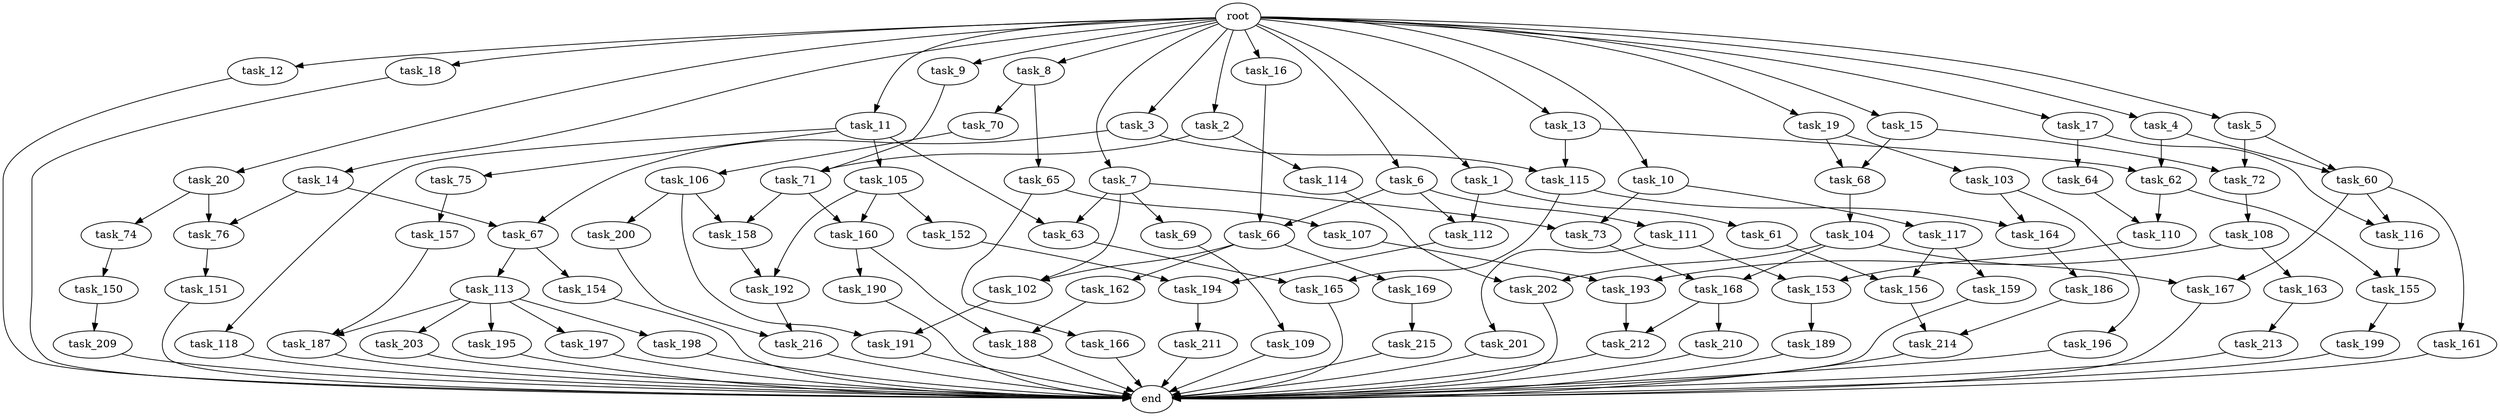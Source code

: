 digraph G {
  root [size="0.000000"];
  task_1 [size="10.240000"];
  task_2 [size="10.240000"];
  task_3 [size="10.240000"];
  task_4 [size="10.240000"];
  task_5 [size="10.240000"];
  task_6 [size="10.240000"];
  task_7 [size="10.240000"];
  task_8 [size="10.240000"];
  task_9 [size="10.240000"];
  task_10 [size="10.240000"];
  task_11 [size="10.240000"];
  task_12 [size="10.240000"];
  task_13 [size="10.240000"];
  task_14 [size="10.240000"];
  task_15 [size="10.240000"];
  task_16 [size="10.240000"];
  task_17 [size="10.240000"];
  task_18 [size="10.240000"];
  task_19 [size="10.240000"];
  task_20 [size="10.240000"];
  task_60 [size="9706626088.960001"];
  task_61 [size="1374389534.720000"];
  task_62 [size="4982162063.360000"];
  task_63 [size="9105330667.520000"];
  task_64 [size="343597383.680000"];
  task_65 [size="8589934592.000000"];
  task_66 [size="4552665333.760000"];
  task_67 [size="7301444403.200000"];
  task_68 [size="8332236554.240000"];
  task_69 [size="6957847019.520000"];
  task_70 [size="8589934592.000000"];
  task_71 [size="8589934592.000000"];
  task_72 [size="6871947673.600000"];
  task_73 [size="7730941132.800000"];
  task_74 [size="2147483648.000000"];
  task_75 [size="2147483648.000000"];
  task_76 [size="9105330667.520000"];
  task_102 [size="7730941132.800000"];
  task_103 [size="6957847019.520000"];
  task_104 [size="773094113.280000"];
  task_105 [size="2147483648.000000"];
  task_106 [size="3092376453.120000"];
  task_107 [size="773094113.280000"];
  task_108 [size="8589934592.000000"];
  task_109 [size="5497558138.880000"];
  task_110 [size="10737418240.000000"];
  task_111 [size="343597383.680000"];
  task_112 [size="1717986918.400000"];
  task_113 [size="5497558138.880000"];
  task_114 [size="5497558138.880000"];
  task_115 [size="1116691496.960000"];
  task_116 [size="3435973836.800000"];
  task_117 [size="773094113.280000"];
  task_118 [size="2147483648.000000"];
  task_150 [size="1374389534.720000"];
  task_151 [size="8589934592.000000"];
  task_152 [size="343597383.680000"];
  task_153 [size="15547781611.520000"];
  task_154 [size="5497558138.880000"];
  task_155 [size="6356551598.080000"];
  task_156 [size="1717986918.400000"];
  task_157 [size="2147483648.000000"];
  task_158 [size="1546188226.560000"];
  task_159 [size="343597383.680000"];
  task_160 [size="1116691496.960000"];
  task_161 [size="3092376453.120000"];
  task_162 [size="773094113.280000"];
  task_163 [size="343597383.680000"];
  task_164 [size="4466765987.840000"];
  task_165 [size="4466765987.840000"];
  task_166 [size="773094113.280000"];
  task_167 [size="3865470566.400000"];
  task_168 [size="4982162063.360000"];
  task_169 [size="773094113.280000"];
  task_186 [size="773094113.280000"];
  task_187 [size="10050223472.639999"];
  task_188 [size="1546188226.560000"];
  task_189 [size="1374389534.720000"];
  task_190 [size="773094113.280000"];
  task_191 [size="7730941132.800000"];
  task_192 [size="1717986918.400000"];
  task_193 [size="8933531975.680000"];
  task_194 [size="4552665333.760000"];
  task_195 [size="3092376453.120000"];
  task_196 [size="3092376453.120000"];
  task_197 [size="3092376453.120000"];
  task_198 [size="3092376453.120000"];
  task_199 [size="343597383.680000"];
  task_200 [size="773094113.280000"];
  task_201 [size="8589934592.000000"];
  task_202 [size="4982162063.360000"];
  task_203 [size="3092376453.120000"];
  task_209 [size="1374389534.720000"];
  task_210 [size="2147483648.000000"];
  task_211 [size="773094113.280000"];
  task_212 [size="3521873182.720000"];
  task_213 [size="2147483648.000000"];
  task_214 [size="17179869184.000000"];
  task_215 [size="1374389534.720000"];
  task_216 [size="6184752906.240000"];
  end [size="0.000000"];

  root -> task_1 [size="1.000000"];
  root -> task_2 [size="1.000000"];
  root -> task_3 [size="1.000000"];
  root -> task_4 [size="1.000000"];
  root -> task_5 [size="1.000000"];
  root -> task_6 [size="1.000000"];
  root -> task_7 [size="1.000000"];
  root -> task_8 [size="1.000000"];
  root -> task_9 [size="1.000000"];
  root -> task_10 [size="1.000000"];
  root -> task_11 [size="1.000000"];
  root -> task_12 [size="1.000000"];
  root -> task_13 [size="1.000000"];
  root -> task_14 [size="1.000000"];
  root -> task_15 [size="1.000000"];
  root -> task_16 [size="1.000000"];
  root -> task_17 [size="1.000000"];
  root -> task_18 [size="1.000000"];
  root -> task_19 [size="1.000000"];
  root -> task_20 [size="1.000000"];
  task_1 -> task_61 [size="134217728.000000"];
  task_1 -> task_112 [size="134217728.000000"];
  task_2 -> task_71 [size="536870912.000000"];
  task_2 -> task_114 [size="536870912.000000"];
  task_3 -> task_67 [size="33554432.000000"];
  task_3 -> task_115 [size="33554432.000000"];
  task_4 -> task_60 [size="411041792.000000"];
  task_4 -> task_62 [size="411041792.000000"];
  task_5 -> task_60 [size="536870912.000000"];
  task_5 -> task_72 [size="536870912.000000"];
  task_6 -> task_66 [size="33554432.000000"];
  task_6 -> task_111 [size="33554432.000000"];
  task_6 -> task_112 [size="33554432.000000"];
  task_7 -> task_63 [size="679477248.000000"];
  task_7 -> task_69 [size="679477248.000000"];
  task_7 -> task_73 [size="679477248.000000"];
  task_7 -> task_102 [size="679477248.000000"];
  task_8 -> task_65 [size="838860800.000000"];
  task_8 -> task_70 [size="838860800.000000"];
  task_9 -> task_71 [size="301989888.000000"];
  task_10 -> task_73 [size="75497472.000000"];
  task_10 -> task_117 [size="75497472.000000"];
  task_11 -> task_63 [size="209715200.000000"];
  task_11 -> task_75 [size="209715200.000000"];
  task_11 -> task_105 [size="209715200.000000"];
  task_11 -> task_118 [size="209715200.000000"];
  task_12 -> end [size="1.000000"];
  task_13 -> task_62 [size="75497472.000000"];
  task_13 -> task_115 [size="75497472.000000"];
  task_14 -> task_67 [size="679477248.000000"];
  task_14 -> task_76 [size="679477248.000000"];
  task_15 -> task_68 [size="134217728.000000"];
  task_15 -> task_72 [size="134217728.000000"];
  task_16 -> task_66 [size="411041792.000000"];
  task_17 -> task_64 [size="33554432.000000"];
  task_17 -> task_116 [size="33554432.000000"];
  task_18 -> end [size="1.000000"];
  task_19 -> task_68 [size="679477248.000000"];
  task_19 -> task_103 [size="679477248.000000"];
  task_20 -> task_74 [size="209715200.000000"];
  task_20 -> task_76 [size="209715200.000000"];
  task_60 -> task_116 [size="301989888.000000"];
  task_60 -> task_161 [size="301989888.000000"];
  task_60 -> task_167 [size="301989888.000000"];
  task_61 -> task_156 [size="134217728.000000"];
  task_62 -> task_110 [size="209715200.000000"];
  task_62 -> task_155 [size="209715200.000000"];
  task_63 -> task_165 [size="301989888.000000"];
  task_64 -> task_110 [size="838860800.000000"];
  task_65 -> task_107 [size="75497472.000000"];
  task_65 -> task_166 [size="75497472.000000"];
  task_66 -> task_102 [size="75497472.000000"];
  task_66 -> task_162 [size="75497472.000000"];
  task_66 -> task_169 [size="75497472.000000"];
  task_67 -> task_113 [size="536870912.000000"];
  task_67 -> task_154 [size="536870912.000000"];
  task_68 -> task_104 [size="75497472.000000"];
  task_69 -> task_109 [size="536870912.000000"];
  task_70 -> task_106 [size="301989888.000000"];
  task_71 -> task_158 [size="75497472.000000"];
  task_71 -> task_160 [size="75497472.000000"];
  task_72 -> task_108 [size="838860800.000000"];
  task_73 -> task_168 [size="411041792.000000"];
  task_74 -> task_150 [size="134217728.000000"];
  task_75 -> task_157 [size="209715200.000000"];
  task_76 -> task_151 [size="838860800.000000"];
  task_102 -> task_191 [size="679477248.000000"];
  task_103 -> task_164 [size="301989888.000000"];
  task_103 -> task_196 [size="301989888.000000"];
  task_104 -> task_167 [size="75497472.000000"];
  task_104 -> task_168 [size="75497472.000000"];
  task_104 -> task_202 [size="75497472.000000"];
  task_105 -> task_152 [size="33554432.000000"];
  task_105 -> task_160 [size="33554432.000000"];
  task_105 -> task_192 [size="33554432.000000"];
  task_106 -> task_158 [size="75497472.000000"];
  task_106 -> task_191 [size="75497472.000000"];
  task_106 -> task_200 [size="75497472.000000"];
  task_107 -> task_193 [size="838860800.000000"];
  task_108 -> task_163 [size="33554432.000000"];
  task_108 -> task_193 [size="33554432.000000"];
  task_109 -> end [size="1.000000"];
  task_110 -> task_153 [size="679477248.000000"];
  task_111 -> task_153 [size="838860800.000000"];
  task_111 -> task_201 [size="838860800.000000"];
  task_112 -> task_194 [size="411041792.000000"];
  task_113 -> task_187 [size="301989888.000000"];
  task_113 -> task_195 [size="301989888.000000"];
  task_113 -> task_197 [size="301989888.000000"];
  task_113 -> task_198 [size="301989888.000000"];
  task_113 -> task_203 [size="301989888.000000"];
  task_114 -> task_202 [size="411041792.000000"];
  task_115 -> task_164 [size="134217728.000000"];
  task_115 -> task_165 [size="134217728.000000"];
  task_116 -> task_155 [size="411041792.000000"];
  task_117 -> task_156 [size="33554432.000000"];
  task_117 -> task_159 [size="33554432.000000"];
  task_118 -> end [size="1.000000"];
  task_150 -> task_209 [size="134217728.000000"];
  task_151 -> end [size="1.000000"];
  task_152 -> task_194 [size="33554432.000000"];
  task_153 -> task_189 [size="134217728.000000"];
  task_154 -> end [size="1.000000"];
  task_155 -> task_199 [size="33554432.000000"];
  task_156 -> task_214 [size="838860800.000000"];
  task_157 -> task_187 [size="679477248.000000"];
  task_158 -> task_192 [size="134217728.000000"];
  task_159 -> end [size="1.000000"];
  task_160 -> task_188 [size="75497472.000000"];
  task_160 -> task_190 [size="75497472.000000"];
  task_161 -> end [size="1.000000"];
  task_162 -> task_188 [size="75497472.000000"];
  task_163 -> task_213 [size="209715200.000000"];
  task_164 -> task_186 [size="75497472.000000"];
  task_165 -> end [size="1.000000"];
  task_166 -> end [size="1.000000"];
  task_167 -> end [size="1.000000"];
  task_168 -> task_210 [size="209715200.000000"];
  task_168 -> task_212 [size="209715200.000000"];
  task_169 -> task_215 [size="134217728.000000"];
  task_186 -> task_214 [size="838860800.000000"];
  task_187 -> end [size="1.000000"];
  task_188 -> end [size="1.000000"];
  task_189 -> end [size="1.000000"];
  task_190 -> end [size="1.000000"];
  task_191 -> end [size="1.000000"];
  task_192 -> task_216 [size="301989888.000000"];
  task_193 -> task_212 [size="134217728.000000"];
  task_194 -> task_211 [size="75497472.000000"];
  task_195 -> end [size="1.000000"];
  task_196 -> end [size="1.000000"];
  task_197 -> end [size="1.000000"];
  task_198 -> end [size="1.000000"];
  task_199 -> end [size="1.000000"];
  task_200 -> task_216 [size="301989888.000000"];
  task_201 -> end [size="1.000000"];
  task_202 -> end [size="1.000000"];
  task_203 -> end [size="1.000000"];
  task_209 -> end [size="1.000000"];
  task_210 -> end [size="1.000000"];
  task_211 -> end [size="1.000000"];
  task_212 -> end [size="1.000000"];
  task_213 -> end [size="1.000000"];
  task_214 -> end [size="1.000000"];
  task_215 -> end [size="1.000000"];
  task_216 -> end [size="1.000000"];
}

